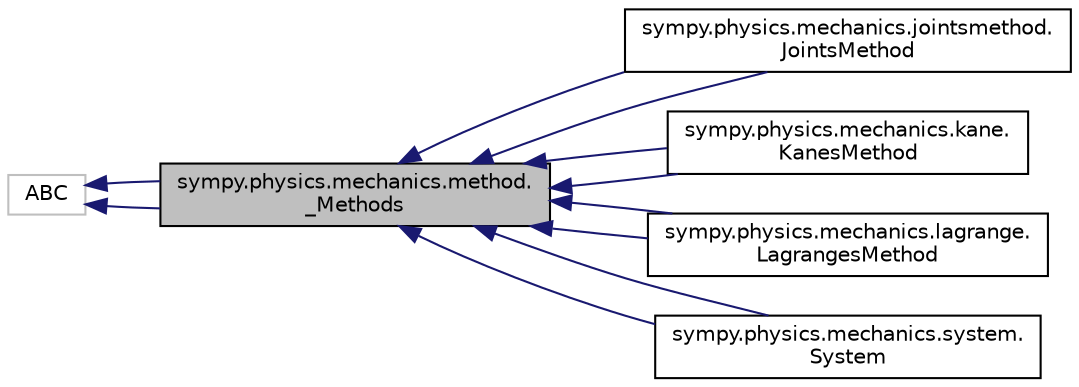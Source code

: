digraph "sympy.physics.mechanics.method._Methods"
{
 // LATEX_PDF_SIZE
  edge [fontname="Helvetica",fontsize="10",labelfontname="Helvetica",labelfontsize="10"];
  node [fontname="Helvetica",fontsize="10",shape=record];
  rankdir="LR";
  Node1 [label="sympy.physics.mechanics.method.\l_Methods",height=0.2,width=0.4,color="black", fillcolor="grey75", style="filled", fontcolor="black",tooltip=" "];
  Node2 -> Node1 [dir="back",color="midnightblue",fontsize="10",style="solid",fontname="Helvetica"];
  Node2 [label="ABC",height=0.2,width=0.4,color="grey75", fillcolor="white", style="filled",tooltip=" "];
  Node2 -> Node1 [dir="back",color="midnightblue",fontsize="10",style="solid",fontname="Helvetica"];
  Node1 -> Node3 [dir="back",color="midnightblue",fontsize="10",style="solid",fontname="Helvetica"];
  Node3 [label="sympy.physics.mechanics.jointsmethod.\lJointsMethod",height=0.2,width=0.4,color="black", fillcolor="white", style="filled",URL="$classsympy_1_1physics_1_1mechanics_1_1jointsmethod_1_1JointsMethod.html",tooltip=" "];
  Node1 -> Node3 [dir="back",color="midnightblue",fontsize="10",style="solid",fontname="Helvetica"];
  Node1 -> Node4 [dir="back",color="midnightblue",fontsize="10",style="solid",fontname="Helvetica"];
  Node4 [label="sympy.physics.mechanics.kane.\lKanesMethod",height=0.2,width=0.4,color="black", fillcolor="white", style="filled",URL="$classsympy_1_1physics_1_1mechanics_1_1kane_1_1KanesMethod.html",tooltip=" "];
  Node1 -> Node4 [dir="back",color="midnightblue",fontsize="10",style="solid",fontname="Helvetica"];
  Node1 -> Node5 [dir="back",color="midnightblue",fontsize="10",style="solid",fontname="Helvetica"];
  Node5 [label="sympy.physics.mechanics.lagrange.\lLagrangesMethod",height=0.2,width=0.4,color="black", fillcolor="white", style="filled",URL="$classsympy_1_1physics_1_1mechanics_1_1lagrange_1_1LagrangesMethod.html",tooltip=" "];
  Node1 -> Node5 [dir="back",color="midnightblue",fontsize="10",style="solid",fontname="Helvetica"];
  Node1 -> Node6 [dir="back",color="midnightblue",fontsize="10",style="solid",fontname="Helvetica"];
  Node6 [label="sympy.physics.mechanics.system.\lSystem",height=0.2,width=0.4,color="black", fillcolor="white", style="filled",URL="$classsympy_1_1physics_1_1mechanics_1_1system_1_1System.html",tooltip=" "];
  Node1 -> Node6 [dir="back",color="midnightblue",fontsize="10",style="solid",fontname="Helvetica"];
}
